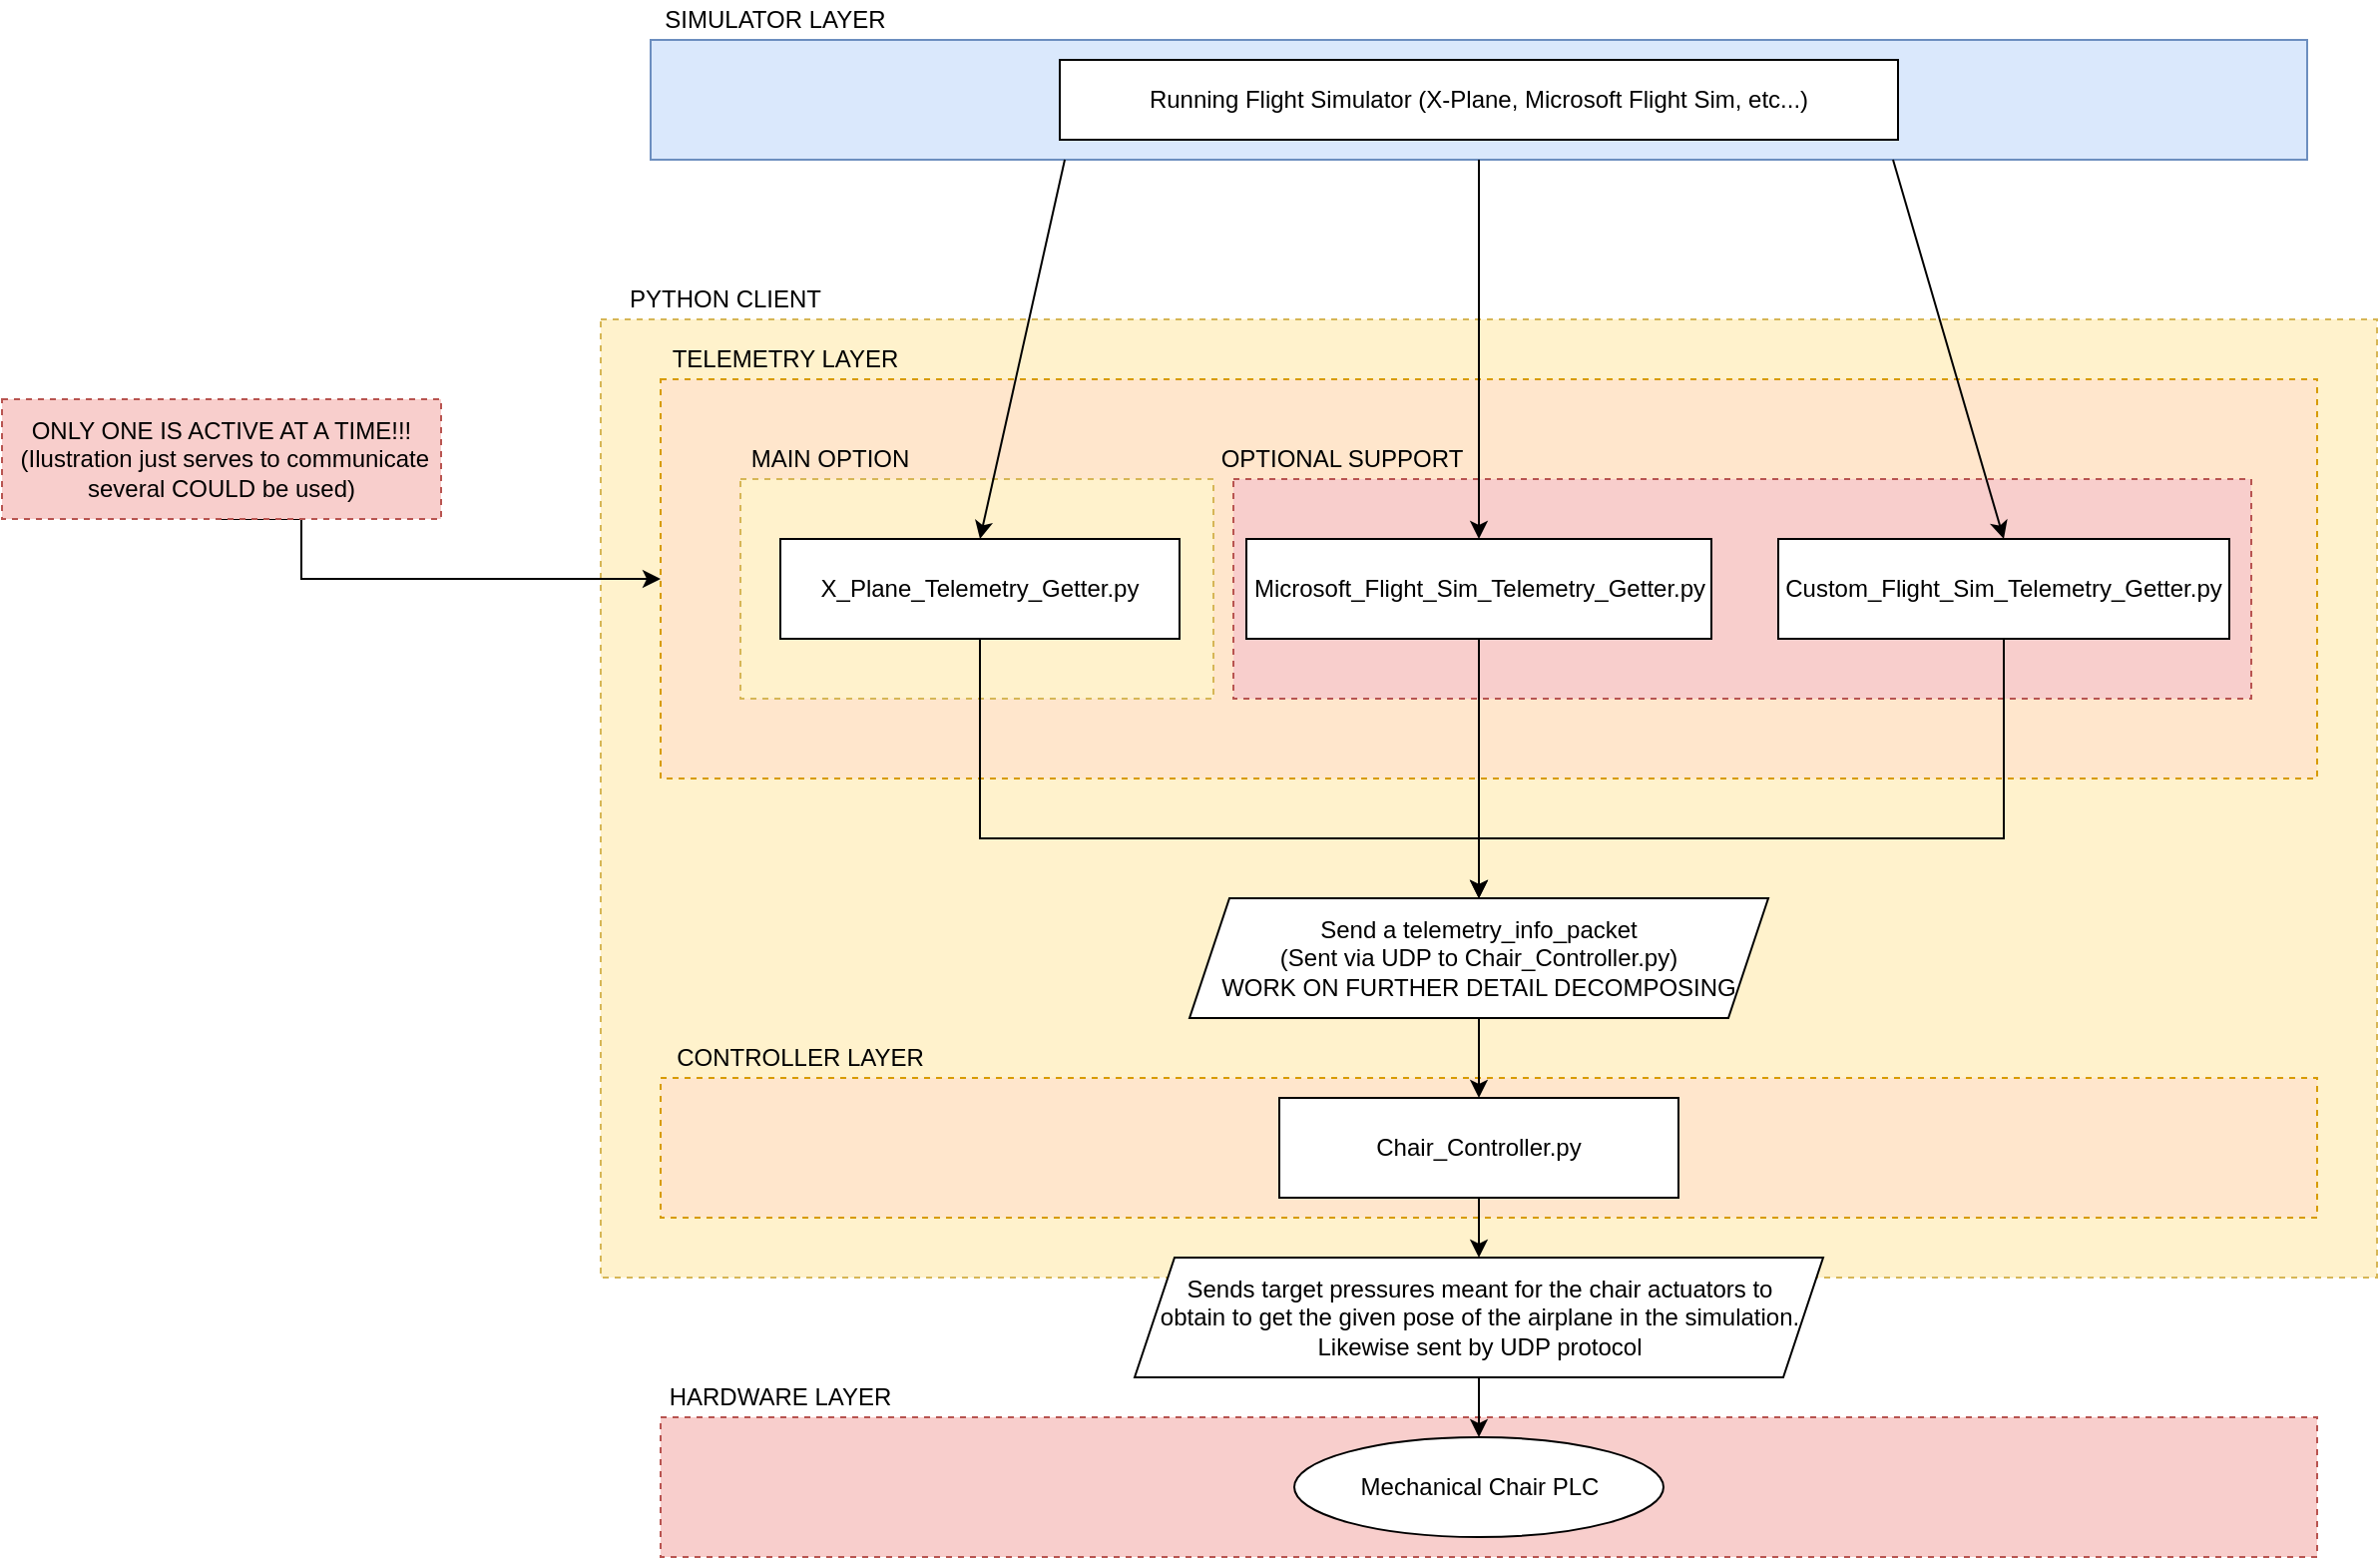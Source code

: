 <mxfile version="13.9.9" type="device"><diagram id="-A6LN9tsoJ8e2ZBQ25MO" name="Page-1"><mxGraphModel dx="1915" dy="787" grid="1" gridSize="10" guides="1" tooltips="1" connect="0" arrows="1" fold="1" page="1" pageScale="1" pageWidth="827" pageHeight="1169" math="0" shadow="0"><root><mxCell id="0"/><mxCell id="1" parent="0"/><mxCell id="bKQhY-PlNQutvcmZ56rX-64" value="" style="rounded=0;whiteSpace=wrap;html=1;fillColor=#fff2cc;strokeColor=#d6b656;dashed=1;" vertex="1" parent="1"><mxGeometry y="170" width="890" height="480" as="geometry"/></mxCell><mxCell id="bKQhY-PlNQutvcmZ56rX-61" value="" style="rounded=0;whiteSpace=wrap;html=1;fillColor=#f8cecc;strokeColor=#b85450;dashed=1;" vertex="1" parent="1"><mxGeometry x="30" y="720" width="830" height="70" as="geometry"/></mxCell><mxCell id="bKQhY-PlNQutvcmZ56rX-62" value="HARDWARE LAYER" style="text;html=1;strokeColor=none;fillColor=none;align=center;verticalAlign=middle;whiteSpace=wrap;rounded=0;dashed=1;" vertex="1" parent="1"><mxGeometry x="20" y="700" width="140" height="20" as="geometry"/></mxCell><mxCell id="bKQhY-PlNQutvcmZ56rX-41" value="" style="rounded=0;whiteSpace=wrap;html=1;fillColor=#ffe6cc;strokeColor=#d79b00;dashed=1;" vertex="1" parent="1"><mxGeometry x="30" y="550" width="830" height="70" as="geometry"/></mxCell><mxCell id="bKQhY-PlNQutvcmZ56rX-26" value="" style="rounded=0;whiteSpace=wrap;html=1;fillColor=#ffe6cc;strokeColor=#d79b00;dashed=1;" vertex="1" parent="1"><mxGeometry x="30" y="200" width="830" height="200" as="geometry"/></mxCell><mxCell id="bKQhY-PlNQutvcmZ56rX-1" value="" style="rounded=0;whiteSpace=wrap;html=1;fillColor=#dae8fc;strokeColor=#6c8ebf;" vertex="1" parent="1"><mxGeometry x="25" y="30" width="830" height="60" as="geometry"/></mxCell><mxCell id="bKQhY-PlNQutvcmZ56rX-43" style="edgeStyle=orthogonalEdgeStyle;rounded=0;orthogonalLoop=1;jettySize=auto;html=1;exitX=0.5;exitY=1;exitDx=0;exitDy=0;entryX=0.5;entryY=0;entryDx=0;entryDy=0;" edge="1" parent="1" source="bKQhY-PlNQutvcmZ56rX-10" target="bKQhY-PlNQutvcmZ56rX-40"><mxGeometry relative="1" as="geometry"/></mxCell><mxCell id="bKQhY-PlNQutvcmZ56rX-10" value="Send a telemetry_info_packet&lt;br&gt;(Sent via UDP to Chair_Controller.py) &lt;br&gt;WORK ON FURTHER DETAIL DECOMPOSING" style="shape=parallelogram;perimeter=parallelogramPerimeter;whiteSpace=wrap;html=1;fixedSize=1;" vertex="1" parent="1"><mxGeometry x="295" y="460" width="290" height="60" as="geometry"/></mxCell><mxCell id="bKQhY-PlNQutvcmZ56rX-12" value="" style="rounded=0;whiteSpace=wrap;html=1;dashed=1;fillColor=#f8cecc;strokeColor=#b85450;" vertex="1" parent="1"><mxGeometry x="317" y="250" width="510" height="110" as="geometry"/></mxCell><mxCell id="bKQhY-PlNQutvcmZ56rX-23" style="edgeStyle=orthogonalEdgeStyle;rounded=0;orthogonalLoop=1;jettySize=auto;html=1;exitX=0.5;exitY=1;exitDx=0;exitDy=0;" edge="1" parent="1" source="bKQhY-PlNQutvcmZ56rX-4" target="bKQhY-PlNQutvcmZ56rX-10"><mxGeometry relative="1" as="geometry"><Array as="points"><mxPoint x="703" y="430"/><mxPoint x="440" y="430"/></Array></mxGeometry></mxCell><mxCell id="bKQhY-PlNQutvcmZ56rX-4" value="Custom_Flight_Sim_Telemetry_Getter.py" style="rounded=0;whiteSpace=wrap;html=1;" vertex="1" parent="1"><mxGeometry x="590" y="280" width="226" height="50" as="geometry"/></mxCell><mxCell id="bKQhY-PlNQutvcmZ56rX-22" style="edgeStyle=orthogonalEdgeStyle;rounded=0;orthogonalLoop=1;jettySize=auto;html=1;exitX=0.5;exitY=1;exitDx=0;exitDy=0;entryX=0.5;entryY=0;entryDx=0;entryDy=0;" edge="1" parent="1" source="bKQhY-PlNQutvcmZ56rX-3" target="bKQhY-PlNQutvcmZ56rX-10"><mxGeometry relative="1" as="geometry"/></mxCell><mxCell id="bKQhY-PlNQutvcmZ56rX-3" value="Microsoft_Flight_Sim_Telemetry_Getter.py" style="rounded=0;whiteSpace=wrap;html=1;" vertex="1" parent="1"><mxGeometry x="323.5" y="280" width="233" height="50" as="geometry"/></mxCell><mxCell id="bKQhY-PlNQutvcmZ56rX-6" style="edgeStyle=orthogonalEdgeStyle;rounded=0;orthogonalLoop=1;jettySize=auto;html=1;exitX=0.5;exitY=1;exitDx=0;exitDy=0;entryX=0.5;entryY=0;entryDx=0;entryDy=0;" edge="1" parent="1" source="bKQhY-PlNQutvcmZ56rX-1" target="bKQhY-PlNQutvcmZ56rX-3"><mxGeometry relative="1" as="geometry"/></mxCell><mxCell id="bKQhY-PlNQutvcmZ56rX-9" value="" style="endArrow=classic;html=1;exitX=0.75;exitY=1;exitDx=0;exitDy=0;entryX=0.5;entryY=0;entryDx=0;entryDy=0;" edge="1" parent="1" source="bKQhY-PlNQutvcmZ56rX-1" target="bKQhY-PlNQutvcmZ56rX-4"><mxGeometry width="50" height="50" relative="1" as="geometry"><mxPoint x="630" y="240" as="sourcePoint"/><mxPoint x="680" y="190" as="targetPoint"/></mxGeometry></mxCell><mxCell id="bKQhY-PlNQutvcmZ56rX-13" value="" style="rounded=0;whiteSpace=wrap;html=1;dashed=1;fillColor=#fff2cc;strokeColor=#d6b656;" vertex="1" parent="1"><mxGeometry x="70" y="250" width="237" height="110" as="geometry"/></mxCell><mxCell id="bKQhY-PlNQutvcmZ56rX-21" style="edgeStyle=orthogonalEdgeStyle;rounded=0;orthogonalLoop=1;jettySize=auto;html=1;exitX=0.5;exitY=1;exitDx=0;exitDy=0;" edge="1" parent="1" source="bKQhY-PlNQutvcmZ56rX-2" target="bKQhY-PlNQutvcmZ56rX-10"><mxGeometry relative="1" as="geometry"><Array as="points"><mxPoint x="190" y="430"/><mxPoint x="440" y="430"/></Array></mxGeometry></mxCell><mxCell id="bKQhY-PlNQutvcmZ56rX-2" value="X_Plane_Telemetry_Getter.py" style="rounded=0;whiteSpace=wrap;html=1;" vertex="1" parent="1"><mxGeometry x="90" y="280" width="200" height="50" as="geometry"/></mxCell><mxCell id="bKQhY-PlNQutvcmZ56rX-5" value="" style="endArrow=classic;html=1;exitX=0.25;exitY=1;exitDx=0;exitDy=0;entryX=0.5;entryY=0;entryDx=0;entryDy=0;" edge="1" parent="1" source="bKQhY-PlNQutvcmZ56rX-1" target="bKQhY-PlNQutvcmZ56rX-2"><mxGeometry width="50" height="50" relative="1" as="geometry"><mxPoint x="40" y="240" as="sourcePoint"/><mxPoint x="90" y="190" as="targetPoint"/></mxGeometry></mxCell><mxCell id="bKQhY-PlNQutvcmZ56rX-14" value="MAIN OPTION" style="text;html=1;strokeColor=none;fillColor=none;align=center;verticalAlign=middle;whiteSpace=wrap;rounded=0;dashed=1;" vertex="1" parent="1"><mxGeometry x="70" y="230" width="90" height="20" as="geometry"/></mxCell><mxCell id="bKQhY-PlNQutvcmZ56rX-15" value="OPTIONAL SUPPORT" style="text;html=1;strokeColor=none;fillColor=none;align=center;verticalAlign=middle;whiteSpace=wrap;rounded=0;dashed=1;" vertex="1" parent="1"><mxGeometry x="300" y="230" width="143" height="20" as="geometry"/></mxCell><mxCell id="bKQhY-PlNQutvcmZ56rX-27" value="TELEMETRY LAYER" style="text;html=1;strokeColor=none;fillColor=none;align=center;verticalAlign=middle;whiteSpace=wrap;rounded=0;dashed=1;" vertex="1" parent="1"><mxGeometry x="30" y="180" width="125" height="20" as="geometry"/></mxCell><mxCell id="bKQhY-PlNQutvcmZ56rX-28" value="SIMULATOR LAYER" style="text;html=1;strokeColor=none;fillColor=none;align=center;verticalAlign=middle;whiteSpace=wrap;rounded=0;dashed=1;" vertex="1" parent="1"><mxGeometry x="25" y="10" width="125" height="20" as="geometry"/></mxCell><mxCell id="bKQhY-PlNQutvcmZ56rX-37" style="edgeStyle=orthogonalEdgeStyle;rounded=0;orthogonalLoop=1;jettySize=auto;html=1;entryX=0;entryY=0.5;entryDx=0;entryDy=0;exitX=0.5;exitY=1;exitDx=0;exitDy=0;" edge="1" parent="1" source="bKQhY-PlNQutvcmZ56rX-39" target="bKQhY-PlNQutvcmZ56rX-26"><mxGeometry relative="1" as="geometry"><mxPoint x="-170" y="220" as="sourcePoint"/><mxPoint x="60" y="440" as="targetPoint"/><Array as="points"><mxPoint x="-150" y="300"/></Array></mxGeometry></mxCell><mxCell id="bKQhY-PlNQutvcmZ56rX-39" value="&lt;span&gt;ONLY ONE IS ACTIVE AT A TIME!!!&lt;/span&gt;&lt;br&gt;&lt;span&gt;&amp;nbsp;(Ilustration just serves to communicate several COULD be used)&lt;/span&gt;" style="rounded=0;whiteSpace=wrap;html=1;dashed=1;fillColor=#f8cecc;strokeColor=#b85450;" vertex="1" parent="1"><mxGeometry x="-300" y="210" width="220" height="60" as="geometry"/></mxCell><mxCell id="bKQhY-PlNQutvcmZ56rX-46" style="edgeStyle=orthogonalEdgeStyle;rounded=0;orthogonalLoop=1;jettySize=auto;html=1;exitX=0.5;exitY=1;exitDx=0;exitDy=0;entryX=0.5;entryY=0;entryDx=0;entryDy=0;" edge="1" parent="1" source="bKQhY-PlNQutvcmZ56rX-40" target="bKQhY-PlNQutvcmZ56rX-45"><mxGeometry relative="1" as="geometry"/></mxCell><mxCell id="bKQhY-PlNQutvcmZ56rX-40" value="Chair_Controller.py" style="rounded=0;whiteSpace=wrap;html=1;" vertex="1" parent="1"><mxGeometry x="340" y="560" width="200" height="50" as="geometry"/></mxCell><mxCell id="bKQhY-PlNQutvcmZ56rX-44" value="CONTROLLER LAYER" style="text;html=1;strokeColor=none;fillColor=none;align=center;verticalAlign=middle;whiteSpace=wrap;rounded=0;dashed=1;" vertex="1" parent="1"><mxGeometry x="30" y="530" width="140" height="20" as="geometry"/></mxCell><mxCell id="bKQhY-PlNQutvcmZ56rX-58" style="edgeStyle=orthogonalEdgeStyle;rounded=0;orthogonalLoop=1;jettySize=auto;html=1;exitX=0.5;exitY=1;exitDx=0;exitDy=0;entryX=0.5;entryY=0;entryDx=0;entryDy=0;" edge="1" parent="1" source="bKQhY-PlNQutvcmZ56rX-45" target="bKQhY-PlNQutvcmZ56rX-59"><mxGeometry relative="1" as="geometry"><mxPoint x="440" y="760" as="targetPoint"/></mxGeometry></mxCell><mxCell id="bKQhY-PlNQutvcmZ56rX-45" value="Sends target pressures meant for the chair actuators to obtain to get the given pose of the airplane in the simulation. Likewise sent by UDP protocol" style="shape=parallelogram;perimeter=parallelogramPerimeter;whiteSpace=wrap;html=1;fixedSize=1;spacing=10;" vertex="1" parent="1"><mxGeometry x="267.5" y="640" width="345" height="60" as="geometry"/></mxCell><mxCell id="bKQhY-PlNQutvcmZ56rX-57" value="&lt;span&gt;Running Flight Simulator (X-Plane, Microsoft Flight Sim, etc...)&lt;/span&gt;" style="rounded=0;whiteSpace=wrap;html=1;fillColor=#ffffff;" vertex="1" parent="1"><mxGeometry x="230" y="40" width="420" height="40" as="geometry"/></mxCell><mxCell id="bKQhY-PlNQutvcmZ56rX-59" value="&lt;span&gt;Mechanical Chair PLC&lt;/span&gt;" style="ellipse;whiteSpace=wrap;html=1;fillColor=#ffffff;" vertex="1" parent="1"><mxGeometry x="347.5" y="730" width="185" height="50" as="geometry"/></mxCell><mxCell id="bKQhY-PlNQutvcmZ56rX-65" value="PYTHON CLIENT" style="text;html=1;strokeColor=none;fillColor=none;align=center;verticalAlign=middle;whiteSpace=wrap;rounded=0;dashed=1;" vertex="1" parent="1"><mxGeometry y="150" width="125" height="20" as="geometry"/></mxCell></root></mxGraphModel></diagram></mxfile>